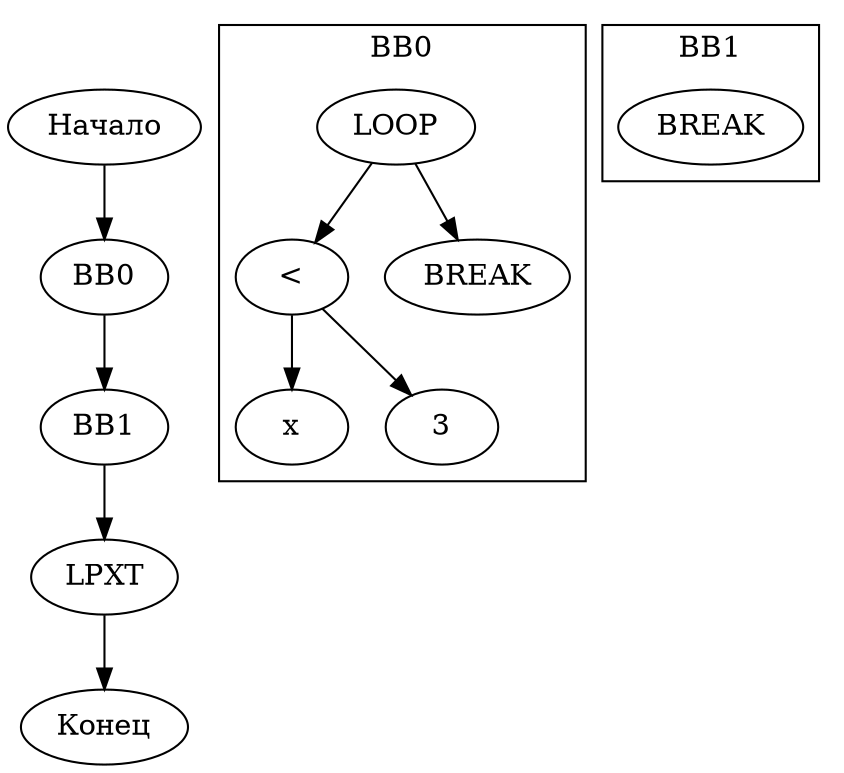 digraph G {
    rankdir=TB;
    start [label="Начало"];
    end [label="Конец"];
    node0 [label="BB0"];
    node1 [label="BB1"];
    node2 [label="LPXT"];
    node0 -> node1;
    node1 -> node2;
    start -> node0;
    node2 -> end;
subgraph cluster_0 {
    label="BB0";
    cluster_0_node568662848 [label="LOOP"];
    cluster_0_node568663160 [label="<"];
    cluster_0_node568663472 [label="x"];
    cluster_0_node568664096 [label="3"];
    cluster_0_node568663784 [label="BREAK"];
    cluster_0_node568662848 -> cluster_0_node568663160;
    cluster_0_node568663160 -> cluster_0_node568663472;
    cluster_0_node568663160 -> cluster_0_node568664096;
    cluster_0_node568662848 -> cluster_0_node568663784;
}
subgraph cluster_1 {
    label="BB1";
    cluster_1_node568663784 [label="BREAK"];
}
}
